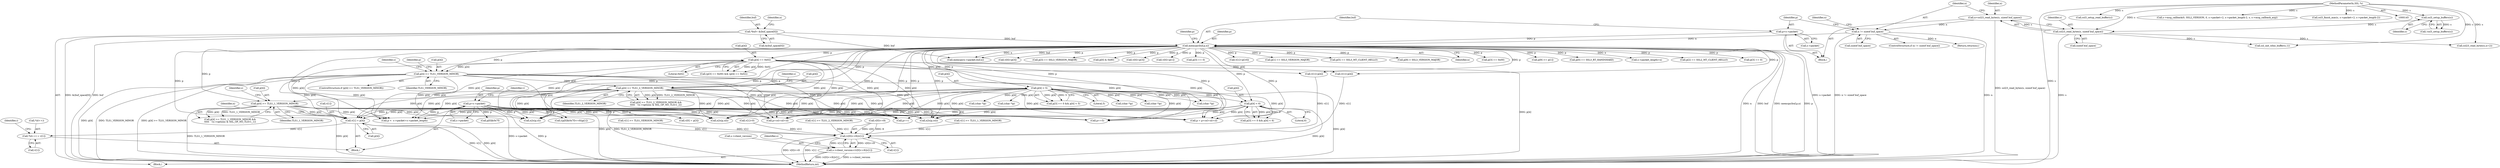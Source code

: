 digraph "0_openssl_26a59d9b46574e457870197dffa802871b4c8fc7_0@pointer" {
"1000727" [label="(Call,v[1] = p[4])"];
"1000290" [label="(Call,p[4] >= TLS1_VERSION_MINOR)"];
"1000213" [label="(Call,memcpy(buf,p,n))"];
"1000150" [label="(Call,*buf= &(buf_space[0]))"];
"1000208" [label="(Call,p=s->packet)"];
"1000202" [label="(Call,n != sizeof buf_space)"];
"1000195" [label="(Call,n=ssl23_read_bytes(s, sizeof buf_space))"];
"1000197" [label="(Call,ssl23_read_bytes(s, sizeof buf_space))"];
"1000192" [label="(Call,ssl3_setup_buffers(s))"];
"1000146" [label="(MethodParameterIn,SSL *s)"];
"1000237" [label="(Call,p[4] == 0x02)"];
"1000715" [label="(Call,p=s->packet)"];
"1000298" [label="(Call,p[4] >= TLS1_2_VERSION_MINOR)"];
"1000479" [label="(Call,p[4] < 6)"];
"1000452" [label="(Call,p[4] < 5)"];
"1000323" [label="(Call,p[4] >= TLS1_1_VERSION_MINOR)"];
"1000873" [label="(Call,*(d++) = v[1])"];
"1001234" [label="(Call,(v[0]<<8)|v[1])"];
"1001230" [label="(Call,s->client_version=(v[0]<<8)|v[1])"];
"1000241" [label="(Literal,0x02)"];
"1000243" [label="(Call,v[0]=p[3])"];
"1000231" [label="(Call,(p[3] == 0x00) && (p[4] == 0x02))"];
"1000269" [label="(Call,p[3] == SSL3_VERSION_MAJOR)"];
"1000874" [label="(Call,*(d++))"];
"1000769" [label="(Call,ssl23_read_bytes(s,n+2))"];
"1000452" [label="(Call,p[4] < 5)"];
"1000152" [label="(Call,&(buf_space[0]))"];
"1000322" [label="(Call,p[4] >= TLS1_1_VERSION_MINOR &&\n\t\t\t\t\t   !(s->options & SSL_OP_NO_TLSv1_1))"];
"1000728" [label="(Call,v[1])"];
"1000147" [label="(Block,)"];
"1000722" [label="(Identifier,v)"];
"1001252" [label="(MethodReturn,int)"];
"1000207" [label="(Identifier,n)"];
"1000540" [label="(Call,v[1] >= TLS1_1_VERSION_MINOR)"];
"1000210" [label="(Call,s->packet)"];
"1000331" [label="(Identifier,s)"];
"1001231" [label="(Call,s->client_version)"];
"1000873" [label="(Call,*(d++) = v[1])"];
"1000199" [label="(Call,sizeof buf_space)"];
"1000661" [label="(Call,(char *)p)"];
"1000289" [label="(ControlStructure,if (p[4] >= TLS1_VERSION_MINOR))"];
"1000825" [label="(Call,n2s(p,sil))"];
"1001000" [label="(Call,p++)"];
"1001116" [label="(Call,ssl3_setup_read_buffer(s))"];
"1000877" [label="(Call,v[1])"];
"1001095" [label="(Call,ssl_init_wbio_buffer(s,1))"];
"1000146" [label="(MethodParameterIn,SSL *s)"];
"1000819" [label="(Call,p+=5)"];
"1000219" [label="(Call,p[0] & 0x80)"];
"1000275" [label="(Call,v[0]=p[3])"];
"1000465" [label="(Call,v[0]=p[1])"];
"1000323" [label="(Call,p[4] >= TLS1_1_VERSION_MINOR)"];
"1000195" [label="(Call,n=ssl23_read_bytes(s, sizeof buf_space))"];
"1000474" [label="(Call,p[3] == 0)"];
"1000180" [label="(Block,)"];
"1000446" [label="(Call,p[3] == 0 && p[4] < 5)"];
"1000501" [label="(Call,v[1]=p[10])"];
"1000676" [label="(Call,(char *)p)"];
"1000635" [label="(Call,(char *)p)"];
"1001245" [label="(Identifier,s)"];
"1000434" [label="(Call,p[1] == SSL3_VERSION_MAJOR)"];
"1000479" [label="(Call,p[4] < 6)"];
"1000509" [label="(Call,v[1] >= TLS1_VERSION_MINOR)"];
"1000203" [label="(Identifier,n)"];
"1000822" [label="(Call,n2s(p,csl))"];
"1000440" [label="(Call,p[5] == SSL3_MT_CLIENT_HELLO)"];
"1001234" [label="(Call,(v[0]<<8)|v[1])"];
"1000473" [label="(Call,p[3] == 0 && p[4] < 6)"];
"1000202" [label="(Call,n != sizeof buf_space)"];
"1000490" [label="(Call,p[9] > SSL3_VERSION_MAJOR)"];
"1000302" [label="(Identifier,TLS1_2_VERSION_MINOR)"];
"1000644" [label="(Call,(char *)p)"];
"1001240" [label="(Call,v[1])"];
"1000216" [label="(Identifier,n)"];
"1000727" [label="(Call,v[1] = p[4])"];
"1000291" [label="(Call,p[4])"];
"1000238" [label="(Call,p[4])"];
"1000250" [label="(Call,v[1]=p[4])"];
"1000711" [label="(Block,)"];
"1000191" [label="(Call,!ssl3_setup_buffers(s))"];
"1000828" [label="(Call,n2s(p,cl))"];
"1000232" [label="(Call,p[3] == 0x00)"];
"1000736" [label="(Call,((p[0]&0x7f)<<8)|p[1])"];
"1000881" [label="(Identifier,i)"];
"1000324" [label="(Call,p[4])"];
"1000716" [label="(Identifier,p)"];
"1000192" [label="(Call,ssl3_setup_buffers(s))"];
"1000457" [label="(Call,p[9] >= p[1])"];
"1000480" [label="(Call,p[4])"];
"1000456" [label="(Literal,5)"];
"1000213" [label="(Call,memcpy(buf,p,n))"];
"1000198" [label="(Identifier,s)"];
"1000208" [label="(Call,p=s->packet)"];
"1000193" [label="(Identifier,s)"];
"1000731" [label="(Call,p[4])"];
"1000400" [label="(Identifier,s)"];
"1001133" [label="(Call,memcpy(s->packet,buf,n))"];
"1000306" [label="(Identifier,s)"];
"1000215" [label="(Identifier,p)"];
"1000975" [label="(Call,p = p+csl+sil+cl)"];
"1000453" [label="(Call,p[4])"];
"1000717" [label="(Call,s->packet)"];
"1000185" [label="(Call,v[1]=0)"];
"1000204" [label="(Call,sizeof buf_space)"];
"1000201" [label="(ControlStructure,if (n != sizeof buf_space))"];
"1000297" [label="(Call,p[4] >= TLS1_2_VERSION_MINOR &&\n\t\t\t\t\t   !(s->options & SSL_OP_NO_TLSv1_2))"];
"1000298" [label="(Call,p[4] >= TLS1_2_VERSION_MINOR)"];
"1000290" [label="(Call,p[4] >= TLS1_VERSION_MINOR)"];
"1000300" [label="(Identifier,p)"];
"1000653" [label="(Call,(char *)p)"];
"1000197" [label="(Call,ssl23_read_bytes(s, sizeof buf_space))"];
"1000428" [label="(Call,p[0] == SSL3_RT_HANDSHAKE)"];
"1000715" [label="(Call,p=s->packet)"];
"1000299" [label="(Call,p[4])"];
"1000237" [label="(Call,p[4] == 0x02)"];
"1000985" [label="(Call,p <  s->packet+s->packet_length)"];
"1000214" [label="(Identifier,buf)"];
"1000166" [label="(Identifier,n)"];
"1001099" [label="(Call,s->packet_length=n)"];
"1000327" [label="(Identifier,TLS1_1_VERSION_MINOR)"];
"1000206" [label="(Return,return(n);)"];
"1000735" [label="(Identifier,n)"];
"1000517" [label="(Call,v[1] >= TLS1_2_VERSION_MINOR)"];
"1000224" [label="(Call,p[2] == SSL2_MT_CLIENT_HELLO)"];
"1000796" [label="(Call,s->msg_callback(0, SSL2_VERSION, 0, s->packet+2, s->packet_length-2, s, s->msg_callback_arg))"];
"1000780" [label="(Call,ssl3_finish_mac(s, s->packet+2, s->packet_length-2))"];
"1000221" [label="(Identifier,p)"];
"1000294" [label="(Identifier,TLS1_VERSION_MINOR)"];
"1000209" [label="(Identifier,p)"];
"1000447" [label="(Call,p[3] == 0)"];
"1000151" [label="(Identifier,buf)"];
"1000738" [label="(Call,p[0]&0x7f)"];
"1001230" [label="(Call,s->client_version=(v[0]<<8)|v[1])"];
"1000150" [label="(Call,*buf= &(buf_space[0]))"];
"1000977" [label="(Call,p+csl+sil+cl)"];
"1000483" [label="(Literal,6)"];
"1000282" [label="(Call,v[1]=p[4])"];
"1001235" [label="(Call,v[0]<<8)"];
"1000196" [label="(Identifier,n)"];
"1000720" [label="(Call,v[0] = p[3])"];
"1000727" -> "1000711"  [label="AST: "];
"1000727" -> "1000731"  [label="CFG: "];
"1000728" -> "1000727"  [label="AST: "];
"1000731" -> "1000727"  [label="AST: "];
"1000735" -> "1000727"  [label="CFG: "];
"1000727" -> "1001252"  [label="DDG: p[4]"];
"1000727" -> "1001252"  [label="DDG: v[1]"];
"1000290" -> "1000727"  [label="DDG: p[4]"];
"1000715" -> "1000727"  [label="DDG: p"];
"1000298" -> "1000727"  [label="DDG: p[4]"];
"1000479" -> "1000727"  [label="DDG: p[4]"];
"1000452" -> "1000727"  [label="DDG: p[4]"];
"1000323" -> "1000727"  [label="DDG: p[4]"];
"1000237" -> "1000727"  [label="DDG: p[4]"];
"1000213" -> "1000727"  [label="DDG: p"];
"1000727" -> "1000873"  [label="DDG: v[1]"];
"1000727" -> "1001234"  [label="DDG: v[1]"];
"1000290" -> "1000289"  [label="AST: "];
"1000290" -> "1000294"  [label="CFG: "];
"1000291" -> "1000290"  [label="AST: "];
"1000294" -> "1000290"  [label="AST: "];
"1000300" -> "1000290"  [label="CFG: "];
"1000400" -> "1000290"  [label="CFG: "];
"1000290" -> "1001252"  [label="DDG: p[4]"];
"1000290" -> "1001252"  [label="DDG: TLS1_VERSION_MINOR"];
"1000290" -> "1001252"  [label="DDG: p[4] >= TLS1_VERSION_MINOR"];
"1000213" -> "1000290"  [label="DDG: p"];
"1000237" -> "1000290"  [label="DDG: p[4]"];
"1000290" -> "1000298"  [label="DDG: p[4]"];
"1000290" -> "1000819"  [label="DDG: p[4]"];
"1000290" -> "1000822"  [label="DDG: p[4]"];
"1000290" -> "1000825"  [label="DDG: p[4]"];
"1000290" -> "1000828"  [label="DDG: p[4]"];
"1000290" -> "1000975"  [label="DDG: p[4]"];
"1000290" -> "1000977"  [label="DDG: p[4]"];
"1000290" -> "1000985"  [label="DDG: p[4]"];
"1000290" -> "1001000"  [label="DDG: p[4]"];
"1000213" -> "1000180"  [label="AST: "];
"1000213" -> "1000216"  [label="CFG: "];
"1000214" -> "1000213"  [label="AST: "];
"1000215" -> "1000213"  [label="AST: "];
"1000216" -> "1000213"  [label="AST: "];
"1000221" -> "1000213"  [label="CFG: "];
"1000213" -> "1001252"  [label="DDG: n"];
"1000213" -> "1001252"  [label="DDG: buf"];
"1000213" -> "1001252"  [label="DDG: memcpy(buf,p,n)"];
"1000213" -> "1001252"  [label="DDG: p"];
"1000150" -> "1000213"  [label="DDG: buf"];
"1000208" -> "1000213"  [label="DDG: p"];
"1000202" -> "1000213"  [label="DDG: n"];
"1000213" -> "1000219"  [label="DDG: p"];
"1000213" -> "1000224"  [label="DDG: p"];
"1000213" -> "1000232"  [label="DDG: p"];
"1000213" -> "1000237"  [label="DDG: p"];
"1000213" -> "1000243"  [label="DDG: p"];
"1000213" -> "1000250"  [label="DDG: p"];
"1000213" -> "1000269"  [label="DDG: p"];
"1000213" -> "1000275"  [label="DDG: p"];
"1000213" -> "1000282"  [label="DDG: p"];
"1000213" -> "1000298"  [label="DDG: p"];
"1000213" -> "1000323"  [label="DDG: p"];
"1000213" -> "1000428"  [label="DDG: p"];
"1000213" -> "1000434"  [label="DDG: p"];
"1000213" -> "1000440"  [label="DDG: p"];
"1000213" -> "1000447"  [label="DDG: p"];
"1000213" -> "1000452"  [label="DDG: p"];
"1000213" -> "1000457"  [label="DDG: p"];
"1000213" -> "1000465"  [label="DDG: p"];
"1000213" -> "1000474"  [label="DDG: p"];
"1000213" -> "1000479"  [label="DDG: p"];
"1000213" -> "1000490"  [label="DDG: p"];
"1000213" -> "1000501"  [label="DDG: p"];
"1000213" -> "1000635"  [label="DDG: p"];
"1000213" -> "1000720"  [label="DDG: p"];
"1000213" -> "1000736"  [label="DDG: p"];
"1000213" -> "1000819"  [label="DDG: p"];
"1000213" -> "1000822"  [label="DDG: p"];
"1000213" -> "1000825"  [label="DDG: p"];
"1000213" -> "1000828"  [label="DDG: p"];
"1000213" -> "1000975"  [label="DDG: p"];
"1000213" -> "1000977"  [label="DDG: p"];
"1000213" -> "1000985"  [label="DDG: p"];
"1000213" -> "1001000"  [label="DDG: p"];
"1000213" -> "1001099"  [label="DDG: n"];
"1000213" -> "1001133"  [label="DDG: buf"];
"1000213" -> "1001133"  [label="DDG: n"];
"1000150" -> "1000147"  [label="AST: "];
"1000150" -> "1000152"  [label="CFG: "];
"1000151" -> "1000150"  [label="AST: "];
"1000152" -> "1000150"  [label="AST: "];
"1000166" -> "1000150"  [label="CFG: "];
"1000150" -> "1001252"  [label="DDG: buf"];
"1000150" -> "1001252"  [label="DDG: &(buf_space[0])"];
"1000150" -> "1001133"  [label="DDG: buf"];
"1000208" -> "1000180"  [label="AST: "];
"1000208" -> "1000210"  [label="CFG: "];
"1000209" -> "1000208"  [label="AST: "];
"1000210" -> "1000208"  [label="AST: "];
"1000214" -> "1000208"  [label="CFG: "];
"1000208" -> "1001252"  [label="DDG: s->packet"];
"1000202" -> "1000201"  [label="AST: "];
"1000202" -> "1000204"  [label="CFG: "];
"1000203" -> "1000202"  [label="AST: "];
"1000204" -> "1000202"  [label="AST: "];
"1000207" -> "1000202"  [label="CFG: "];
"1000209" -> "1000202"  [label="CFG: "];
"1000202" -> "1001252"  [label="DDG: n"];
"1000202" -> "1001252"  [label="DDG: n != sizeof buf_space"];
"1000195" -> "1000202"  [label="DDG: n"];
"1000202" -> "1000206"  [label="DDG: n"];
"1000195" -> "1000180"  [label="AST: "];
"1000195" -> "1000197"  [label="CFG: "];
"1000196" -> "1000195"  [label="AST: "];
"1000197" -> "1000195"  [label="AST: "];
"1000203" -> "1000195"  [label="CFG: "];
"1000195" -> "1001252"  [label="DDG: ssl23_read_bytes(s, sizeof buf_space)"];
"1000197" -> "1000195"  [label="DDG: s"];
"1000197" -> "1000199"  [label="CFG: "];
"1000198" -> "1000197"  [label="AST: "];
"1000199" -> "1000197"  [label="AST: "];
"1000197" -> "1001252"  [label="DDG: s"];
"1000192" -> "1000197"  [label="DDG: s"];
"1000146" -> "1000197"  [label="DDG: s"];
"1000197" -> "1000769"  [label="DDG: s"];
"1000197" -> "1001095"  [label="DDG: s"];
"1000192" -> "1000191"  [label="AST: "];
"1000192" -> "1000193"  [label="CFG: "];
"1000193" -> "1000192"  [label="AST: "];
"1000191" -> "1000192"  [label="CFG: "];
"1000192" -> "1000191"  [label="DDG: s"];
"1000146" -> "1000192"  [label="DDG: s"];
"1000146" -> "1000145"  [label="AST: "];
"1000146" -> "1001252"  [label="DDG: s"];
"1000146" -> "1000769"  [label="DDG: s"];
"1000146" -> "1000780"  [label="DDG: s"];
"1000146" -> "1000796"  [label="DDG: s"];
"1000146" -> "1001095"  [label="DDG: s"];
"1000146" -> "1001116"  [label="DDG: s"];
"1000237" -> "1000231"  [label="AST: "];
"1000237" -> "1000241"  [label="CFG: "];
"1000238" -> "1000237"  [label="AST: "];
"1000241" -> "1000237"  [label="AST: "];
"1000231" -> "1000237"  [label="CFG: "];
"1000237" -> "1001252"  [label="DDG: p[4]"];
"1000237" -> "1000231"  [label="DDG: p[4]"];
"1000237" -> "1000231"  [label="DDG: 0x02"];
"1000237" -> "1000250"  [label="DDG: p[4]"];
"1000237" -> "1000282"  [label="DDG: p[4]"];
"1000237" -> "1000819"  [label="DDG: p[4]"];
"1000237" -> "1000822"  [label="DDG: p[4]"];
"1000237" -> "1000825"  [label="DDG: p[4]"];
"1000237" -> "1000828"  [label="DDG: p[4]"];
"1000237" -> "1000975"  [label="DDG: p[4]"];
"1000237" -> "1000977"  [label="DDG: p[4]"];
"1000237" -> "1000985"  [label="DDG: p[4]"];
"1000237" -> "1001000"  [label="DDG: p[4]"];
"1000715" -> "1000711"  [label="AST: "];
"1000715" -> "1000717"  [label="CFG: "];
"1000716" -> "1000715"  [label="AST: "];
"1000717" -> "1000715"  [label="AST: "];
"1000722" -> "1000715"  [label="CFG: "];
"1000715" -> "1001252"  [label="DDG: p"];
"1000715" -> "1001252"  [label="DDG: s->packet"];
"1000715" -> "1000720"  [label="DDG: p"];
"1000715" -> "1000738"  [label="DDG: p"];
"1000715" -> "1000736"  [label="DDG: p"];
"1000715" -> "1000819"  [label="DDG: p"];
"1000715" -> "1000822"  [label="DDG: p"];
"1000715" -> "1000825"  [label="DDG: p"];
"1000715" -> "1000828"  [label="DDG: p"];
"1000715" -> "1000975"  [label="DDG: p"];
"1000715" -> "1000977"  [label="DDG: p"];
"1000715" -> "1000985"  [label="DDG: p"];
"1000715" -> "1001000"  [label="DDG: p"];
"1000298" -> "1000297"  [label="AST: "];
"1000298" -> "1000302"  [label="CFG: "];
"1000299" -> "1000298"  [label="AST: "];
"1000302" -> "1000298"  [label="AST: "];
"1000306" -> "1000298"  [label="CFG: "];
"1000297" -> "1000298"  [label="CFG: "];
"1000298" -> "1001252"  [label="DDG: p[4]"];
"1000298" -> "1001252"  [label="DDG: TLS1_2_VERSION_MINOR"];
"1000298" -> "1000297"  [label="DDG: p[4]"];
"1000298" -> "1000297"  [label="DDG: TLS1_2_VERSION_MINOR"];
"1000298" -> "1000323"  [label="DDG: p[4]"];
"1000298" -> "1000819"  [label="DDG: p[4]"];
"1000298" -> "1000822"  [label="DDG: p[4]"];
"1000298" -> "1000825"  [label="DDG: p[4]"];
"1000298" -> "1000828"  [label="DDG: p[4]"];
"1000298" -> "1000975"  [label="DDG: p[4]"];
"1000298" -> "1000977"  [label="DDG: p[4]"];
"1000298" -> "1000985"  [label="DDG: p[4]"];
"1000298" -> "1001000"  [label="DDG: p[4]"];
"1000479" -> "1000473"  [label="AST: "];
"1000479" -> "1000483"  [label="CFG: "];
"1000480" -> "1000479"  [label="AST: "];
"1000483" -> "1000479"  [label="AST: "];
"1000473" -> "1000479"  [label="CFG: "];
"1000479" -> "1001252"  [label="DDG: p[4]"];
"1000479" -> "1000473"  [label="DDG: p[4]"];
"1000479" -> "1000473"  [label="DDG: 6"];
"1000452" -> "1000479"  [label="DDG: p[4]"];
"1000479" -> "1000819"  [label="DDG: p[4]"];
"1000479" -> "1000822"  [label="DDG: p[4]"];
"1000479" -> "1000825"  [label="DDG: p[4]"];
"1000479" -> "1000828"  [label="DDG: p[4]"];
"1000479" -> "1000975"  [label="DDG: p[4]"];
"1000479" -> "1000977"  [label="DDG: p[4]"];
"1000479" -> "1000985"  [label="DDG: p[4]"];
"1000479" -> "1001000"  [label="DDG: p[4]"];
"1000452" -> "1000446"  [label="AST: "];
"1000452" -> "1000456"  [label="CFG: "];
"1000453" -> "1000452"  [label="AST: "];
"1000456" -> "1000452"  [label="AST: "];
"1000446" -> "1000452"  [label="CFG: "];
"1000452" -> "1001252"  [label="DDG: p[4]"];
"1000452" -> "1000446"  [label="DDG: p[4]"];
"1000452" -> "1000446"  [label="DDG: 5"];
"1000452" -> "1000635"  [label="DDG: p[4]"];
"1000452" -> "1000644"  [label="DDG: p[4]"];
"1000452" -> "1000653"  [label="DDG: p[4]"];
"1000452" -> "1000661"  [label="DDG: p[4]"];
"1000452" -> "1000676"  [label="DDG: p[4]"];
"1000452" -> "1000819"  [label="DDG: p[4]"];
"1000452" -> "1000822"  [label="DDG: p[4]"];
"1000452" -> "1000825"  [label="DDG: p[4]"];
"1000452" -> "1000828"  [label="DDG: p[4]"];
"1000452" -> "1000975"  [label="DDG: p[4]"];
"1000452" -> "1000977"  [label="DDG: p[4]"];
"1000452" -> "1000985"  [label="DDG: p[4]"];
"1000452" -> "1001000"  [label="DDG: p[4]"];
"1000323" -> "1000322"  [label="AST: "];
"1000323" -> "1000327"  [label="CFG: "];
"1000324" -> "1000323"  [label="AST: "];
"1000327" -> "1000323"  [label="AST: "];
"1000331" -> "1000323"  [label="CFG: "];
"1000322" -> "1000323"  [label="CFG: "];
"1000323" -> "1001252"  [label="DDG: p[4]"];
"1000323" -> "1001252"  [label="DDG: TLS1_1_VERSION_MINOR"];
"1000323" -> "1000322"  [label="DDG: p[4]"];
"1000323" -> "1000322"  [label="DDG: TLS1_1_VERSION_MINOR"];
"1000323" -> "1000819"  [label="DDG: p[4]"];
"1000323" -> "1000822"  [label="DDG: p[4]"];
"1000323" -> "1000825"  [label="DDG: p[4]"];
"1000323" -> "1000828"  [label="DDG: p[4]"];
"1000323" -> "1000975"  [label="DDG: p[4]"];
"1000323" -> "1000977"  [label="DDG: p[4]"];
"1000323" -> "1000985"  [label="DDG: p[4]"];
"1000323" -> "1001000"  [label="DDG: p[4]"];
"1000873" -> "1000711"  [label="AST: "];
"1000873" -> "1000877"  [label="CFG: "];
"1000874" -> "1000873"  [label="AST: "];
"1000877" -> "1000873"  [label="AST: "];
"1000881" -> "1000873"  [label="CFG: "];
"1001234" -> "1001230"  [label="AST: "];
"1001234" -> "1001240"  [label="CFG: "];
"1001235" -> "1001234"  [label="AST: "];
"1001240" -> "1001234"  [label="AST: "];
"1001230" -> "1001234"  [label="CFG: "];
"1001234" -> "1001252"  [label="DDG: v[0]<<8"];
"1001234" -> "1001252"  [label="DDG: v[1]"];
"1001234" -> "1001230"  [label="DDG: v[0]<<8"];
"1001234" -> "1001230"  [label="DDG: v[1]"];
"1001235" -> "1001234"  [label="DDG: v[0]"];
"1001235" -> "1001234"  [label="DDG: 8"];
"1000185" -> "1001234"  [label="DDG: v[1]"];
"1000250" -> "1001234"  [label="DDG: v[1]"];
"1000517" -> "1001234"  [label="DDG: v[1]"];
"1000509" -> "1001234"  [label="DDG: v[1]"];
"1000282" -> "1001234"  [label="DDG: v[1]"];
"1000540" -> "1001234"  [label="DDG: v[1]"];
"1001230" -> "1000147"  [label="AST: "];
"1001231" -> "1001230"  [label="AST: "];
"1001245" -> "1001230"  [label="CFG: "];
"1001230" -> "1001252"  [label="DDG: (v[0]<<8)|v[1]"];
"1001230" -> "1001252"  [label="DDG: s->client_version"];
}
